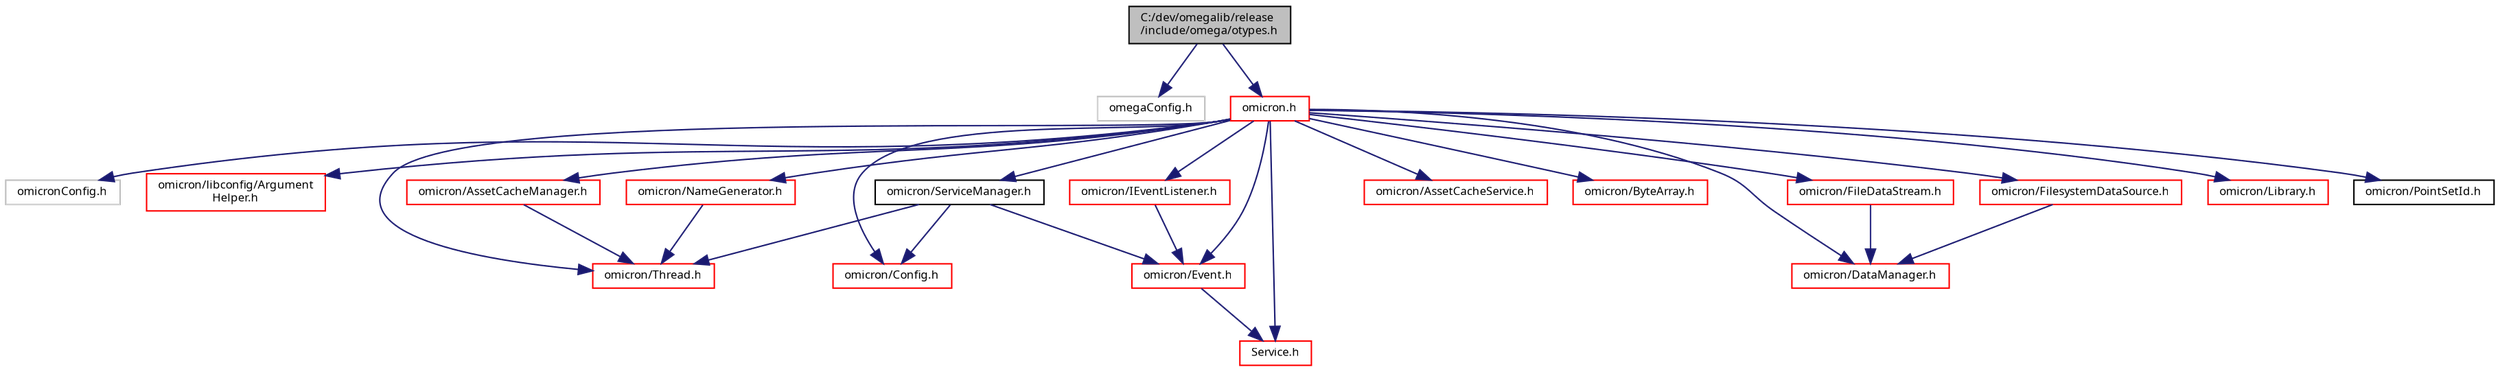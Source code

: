 digraph "C:/dev/omegalib/release/include/omega/otypes.h"
{
  bgcolor="transparent";
  edge [fontname="FreeSans.ttf",fontsize="8",labelfontname="FreeSans.ttf",labelfontsize="8"];
  node [fontname="FreeSans.ttf",fontsize="8",shape=record];
  Node1 [label="C:/dev/omegalib/release\l/include/omega/otypes.h",height=0.2,width=0.4,color="black", fillcolor="grey75", style="filled", fontcolor="black"];
  Node1 -> Node2 [color="midnightblue",fontsize="8",style="solid",fontname="FreeSans.ttf"];
  Node2 [label="omegaConfig.h",height=0.2,width=0.4,color="grey75"];
  Node1 -> Node3 [color="midnightblue",fontsize="8",style="solid",fontname="FreeSans.ttf"];
  Node3 [label="omicron.h",height=0.2,width=0.4,color="red",URL="$omicron_8h.html"];
  Node3 -> Node4 [color="midnightblue",fontsize="8",style="solid",fontname="FreeSans.ttf"];
  Node4 [label="omicronConfig.h",height=0.2,width=0.4,color="grey75"];
  Node3 -> Node5 [color="midnightblue",fontsize="8",style="solid",fontname="FreeSans.ttf"];
  Node5 [label="omicron/libconfig/Argument\lHelper.h",height=0.2,width=0.4,color="red",URL="$_argument_helper_8h.html"];
  Node3 -> Node6 [color="midnightblue",fontsize="8",style="solid",fontname="FreeSans.ttf"];
  Node6 [label="omicron/AssetCacheManager.h",height=0.2,width=0.4,color="red",URL="$_asset_cache_manager_8h.html"];
  Node6 -> Node7 [color="midnightblue",fontsize="8",style="solid",fontname="FreeSans.ttf"];
  Node7 [label="omicron/Thread.h",height=0.2,width=0.4,color="red",URL="$_thread_8h.html"];
  Node3 -> Node8 [color="midnightblue",fontsize="8",style="solid",fontname="FreeSans.ttf"];
  Node8 [label="omicron/AssetCacheService.h",height=0.2,width=0.4,color="red",URL="$_asset_cache_service_8h.html"];
  Node3 -> Node9 [color="midnightblue",fontsize="8",style="solid",fontname="FreeSans.ttf"];
  Node9 [label="omicron/ByteArray.h",height=0.2,width=0.4,color="red",URL="$_byte_array_8h.html"];
  Node3 -> Node10 [color="midnightblue",fontsize="8",style="solid",fontname="FreeSans.ttf"];
  Node10 [label="omicron/Config.h",height=0.2,width=0.4,color="red",URL="$_config_8h.html"];
  Node3 -> Node11 [color="midnightblue",fontsize="8",style="solid",fontname="FreeSans.ttf"];
  Node11 [label="omicron/DataManager.h",height=0.2,width=0.4,color="red",URL="$_data_manager_8h.html"];
  Node3 -> Node12 [color="midnightblue",fontsize="8",style="solid",fontname="FreeSans.ttf"];
  Node12 [label="omicron/Event.h",height=0.2,width=0.4,color="red",URL="$_event_8h.html"];
  Node12 -> Node13 [color="midnightblue",fontsize="8",style="solid",fontname="FreeSans.ttf"];
  Node13 [label="Service.h",height=0.2,width=0.4,color="red",URL="$_service_8h.html"];
  Node3 -> Node14 [color="midnightblue",fontsize="8",style="solid",fontname="FreeSans.ttf"];
  Node14 [label="omicron/FileDataStream.h",height=0.2,width=0.4,color="red",URL="$_file_data_stream_8h.html"];
  Node14 -> Node11 [color="midnightblue",fontsize="8",style="solid",fontname="FreeSans.ttf"];
  Node3 -> Node15 [color="midnightblue",fontsize="8",style="solid",fontname="FreeSans.ttf"];
  Node15 [label="omicron/FilesystemDataSource.h",height=0.2,width=0.4,color="red",URL="$_filesystem_data_source_8h.html"];
  Node15 -> Node11 [color="midnightblue",fontsize="8",style="solid",fontname="FreeSans.ttf"];
  Node3 -> Node16 [color="midnightblue",fontsize="8",style="solid",fontname="FreeSans.ttf"];
  Node16 [label="omicron/IEventListener.h",height=0.2,width=0.4,color="red",URL="$_i_event_listener_8h.html"];
  Node16 -> Node12 [color="midnightblue",fontsize="8",style="solid",fontname="FreeSans.ttf"];
  Node3 -> Node17 [color="midnightblue",fontsize="8",style="solid",fontname="FreeSans.ttf"];
  Node17 [label="omicron/Library.h",height=0.2,width=0.4,color="red",URL="$_library_8h.html"];
  Node3 -> Node18 [color="midnightblue",fontsize="8",style="solid",fontname="FreeSans.ttf"];
  Node18 [label="omicron/NameGenerator.h",height=0.2,width=0.4,color="red",URL="$_name_generator_8h.html"];
  Node18 -> Node7 [color="midnightblue",fontsize="8",style="solid",fontname="FreeSans.ttf"];
  Node3 -> Node19 [color="midnightblue",fontsize="8",style="solid",fontname="FreeSans.ttf"];
  Node19 [label="omicron/PointSetId.h",height=0.2,width=0.4,color="black",URL="$_point_set_id_8h.html"];
  Node3 -> Node7 [color="midnightblue",fontsize="8",style="solid",fontname="FreeSans.ttf"];
  Node3 -> Node13 [color="midnightblue",fontsize="8",style="solid",fontname="FreeSans.ttf"];
  Node3 -> Node20 [color="midnightblue",fontsize="8",style="solid",fontname="FreeSans.ttf"];
  Node20 [label="omicron/ServiceManager.h",height=0.2,width=0.4,color="black",URL="$_service_manager_8h.html"];
  Node20 -> Node12 [color="midnightblue",fontsize="8",style="solid",fontname="FreeSans.ttf"];
  Node20 -> Node10 [color="midnightblue",fontsize="8",style="solid",fontname="FreeSans.ttf"];
  Node20 -> Node7 [color="midnightblue",fontsize="8",style="solid",fontname="FreeSans.ttf"];
}
